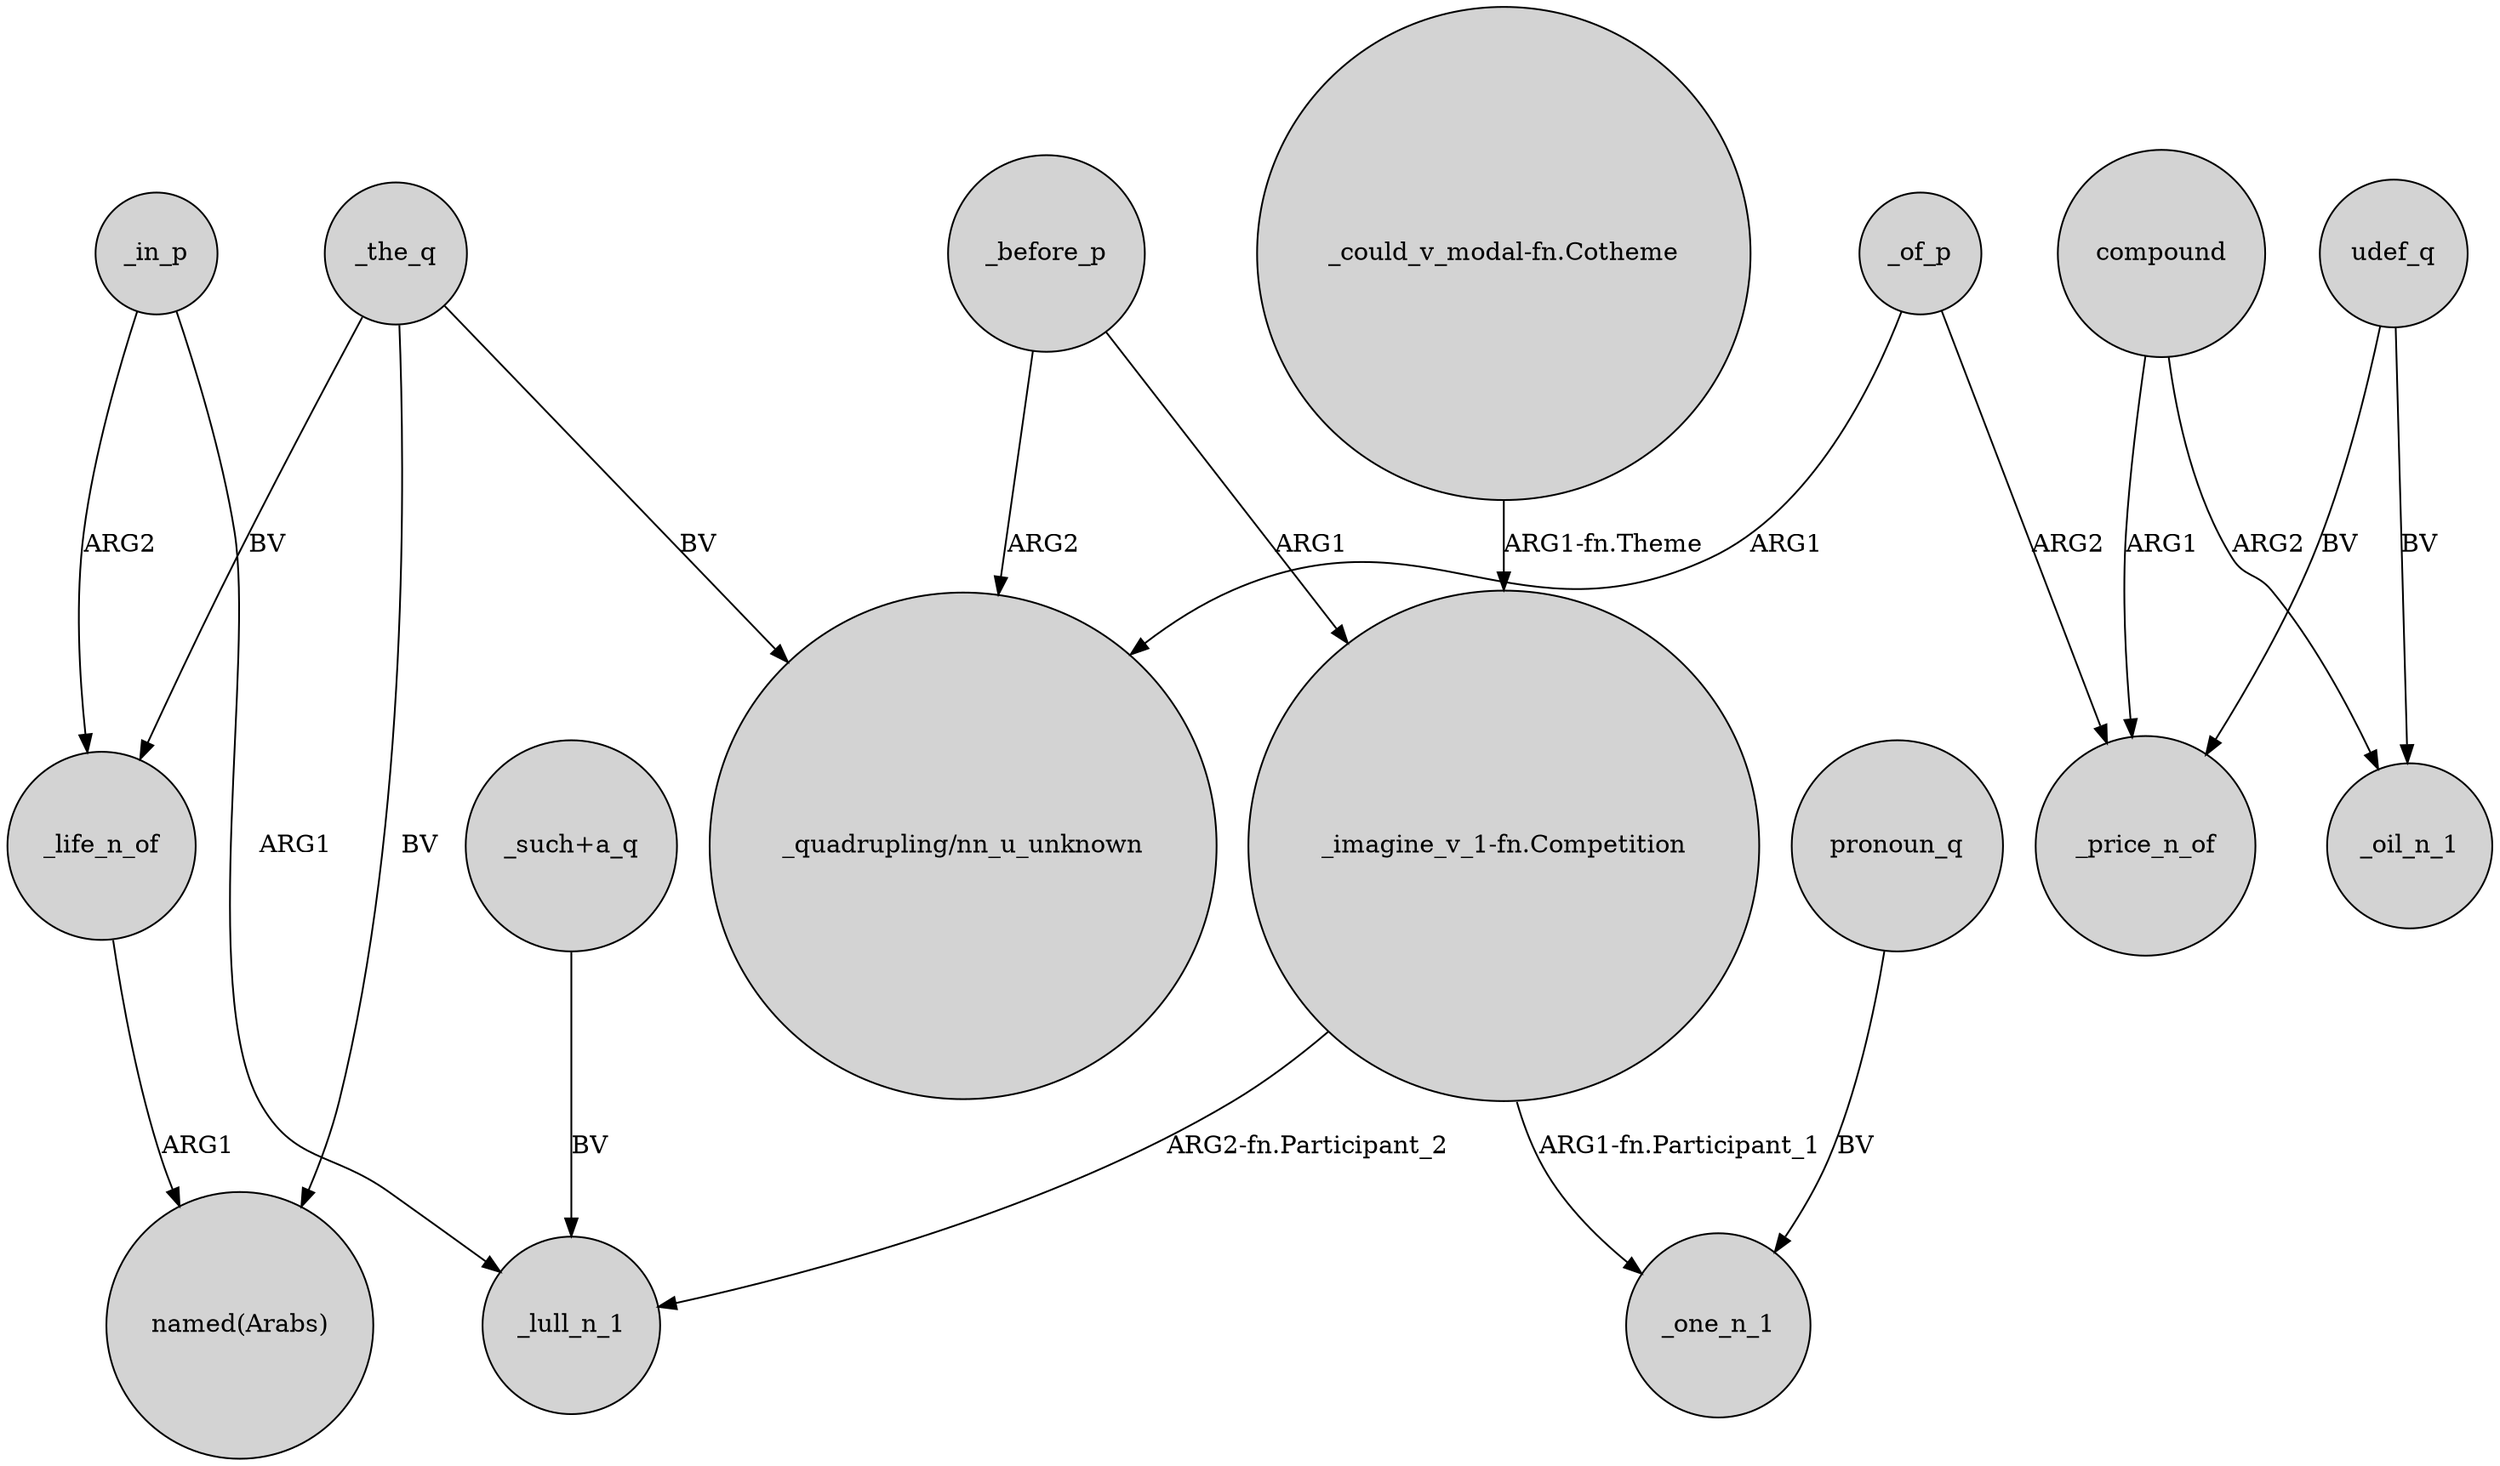 digraph {
	node [shape=circle style=filled]
	_the_q -> _life_n_of [label=BV]
	"_such+a_q" -> _lull_n_1 [label=BV]
	_the_q -> "named(Arabs)" [label=BV]
	_life_n_of -> "named(Arabs)" [label=ARG1]
	udef_q -> _oil_n_1 [label=BV]
	udef_q -> _price_n_of [label=BV]
	_in_p -> _lull_n_1 [label=ARG1]
	"_imagine_v_1-fn.Competition" -> _lull_n_1 [label="ARG2-fn.Participant_2"]
	_of_p -> "_quadrupling/nn_u_unknown" [label=ARG1]
	pronoun_q -> _one_n_1 [label=BV]
	_the_q -> "_quadrupling/nn_u_unknown" [label=BV]
	compound -> _oil_n_1 [label=ARG2]
	"_imagine_v_1-fn.Competition" -> _one_n_1 [label="ARG1-fn.Participant_1"]
	_in_p -> _life_n_of [label=ARG2]
	_before_p -> "_quadrupling/nn_u_unknown" [label=ARG2]
	_of_p -> _price_n_of [label=ARG2]
	"_could_v_modal-fn.Cotheme" -> "_imagine_v_1-fn.Competition" [label="ARG1-fn.Theme"]
	compound -> _price_n_of [label=ARG1]
	_before_p -> "_imagine_v_1-fn.Competition" [label=ARG1]
}
